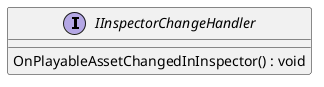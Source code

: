 @startuml
interface IInspectorChangeHandler {
    OnPlayableAssetChangedInInspector() : void
}
@enduml
